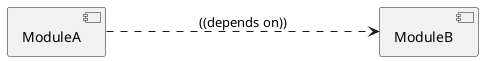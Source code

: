@startuml modules_dependency_legend

left to right direction

component "ModuleA" as module_a
component "ModuleB" as module_b

module_a ....> module_b : ((depends on))

@enduml